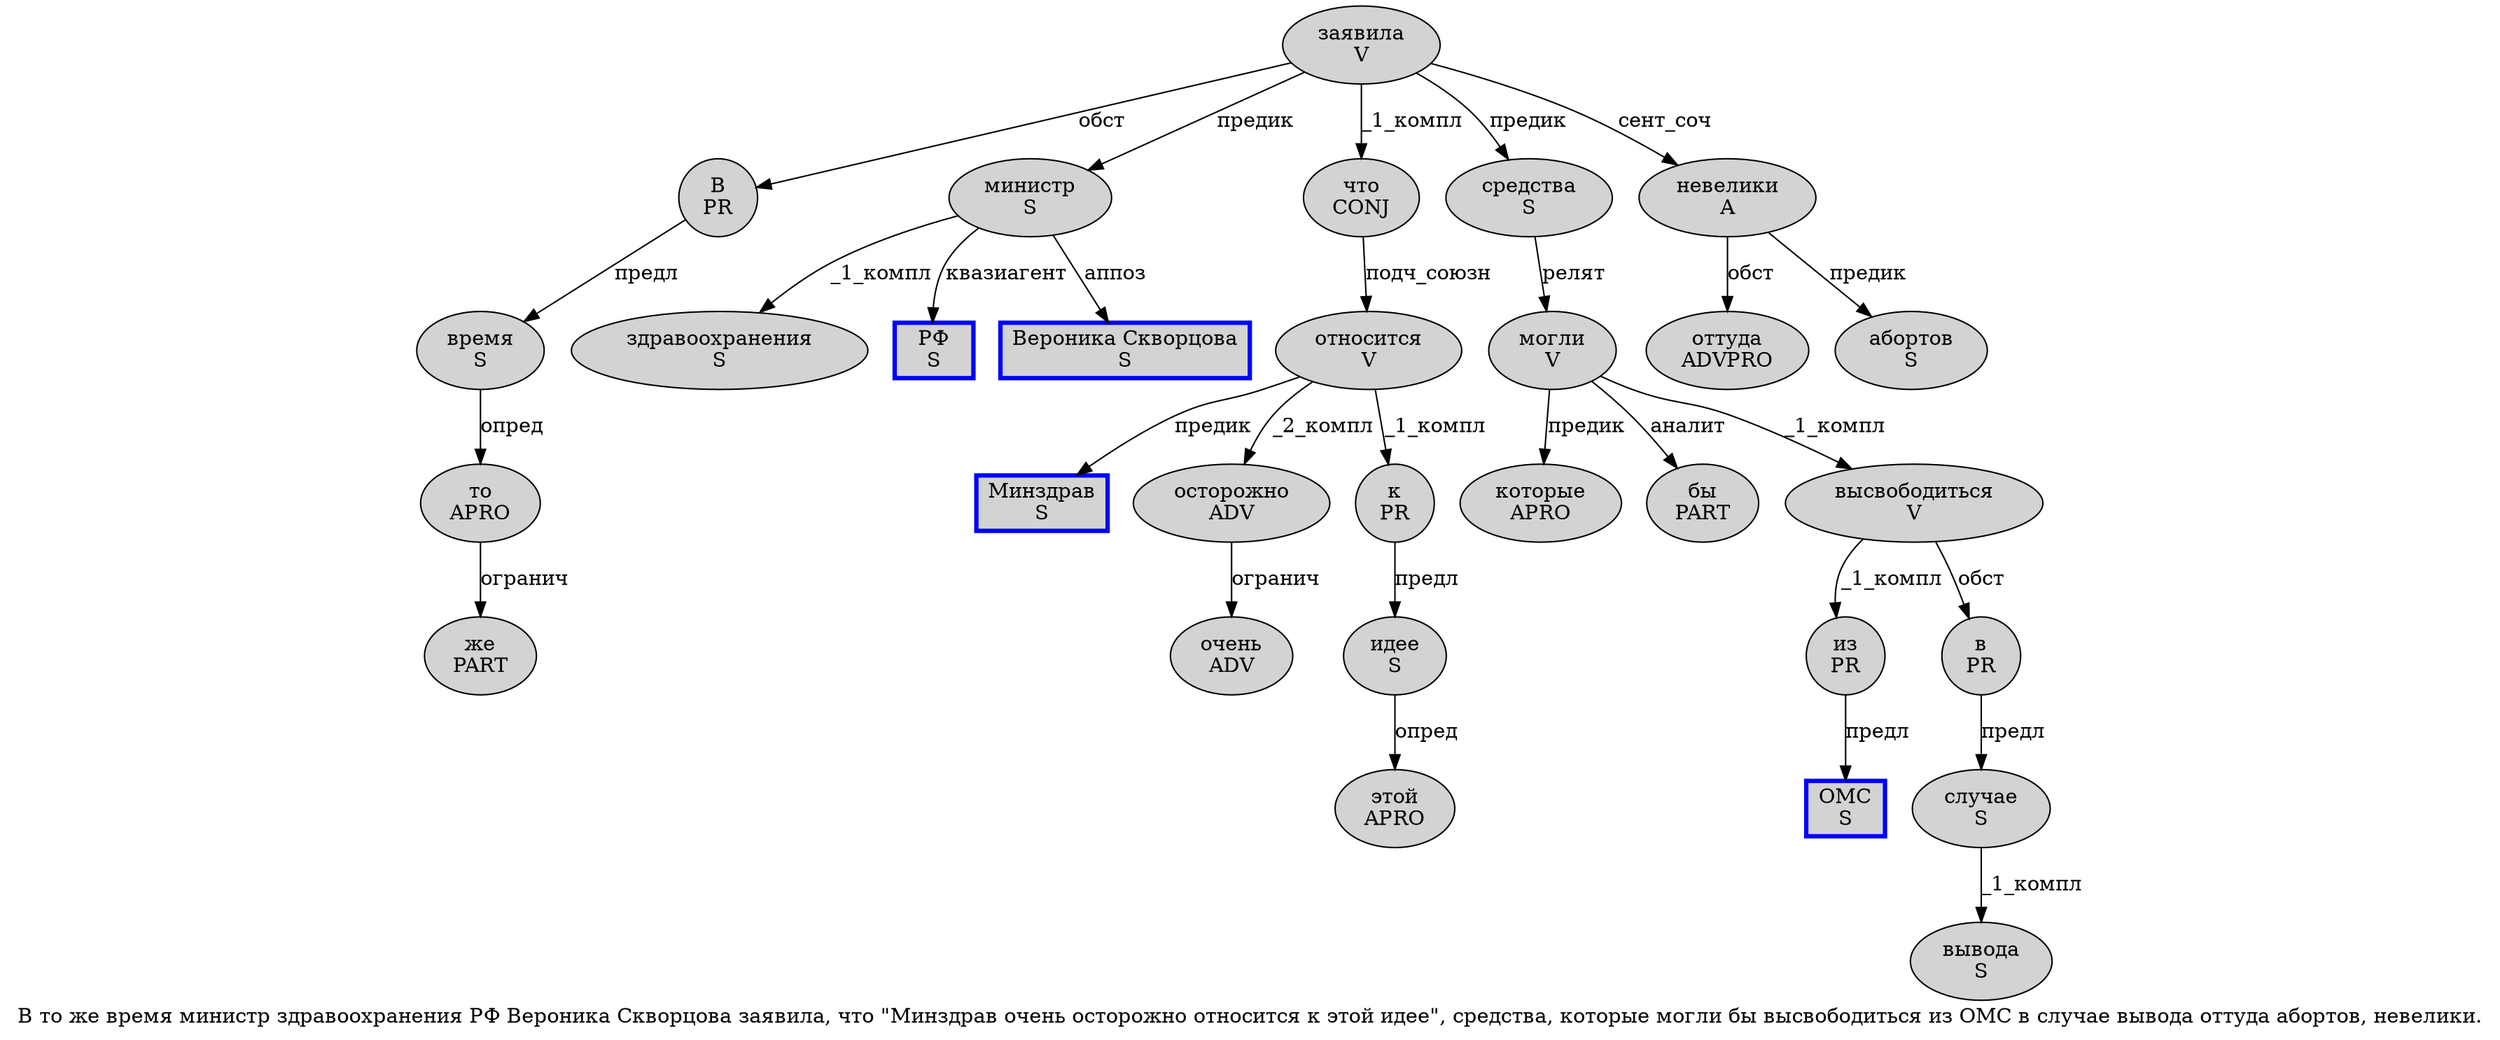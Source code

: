digraph SENTENCE_1133 {
	graph [label="В то же время министр здравоохранения РФ Вероника Скворцова заявила, что \"Минздрав очень осторожно относится к этой идее\", средства, которые могли бы высвободиться из ОМС в случае вывода оттуда абортов, невелики."]
	node [style=filled]
		0 [label="В
PR" color="" fillcolor=lightgray penwidth=1 shape=ellipse]
		1 [label="то
APRO" color="" fillcolor=lightgray penwidth=1 shape=ellipse]
		2 [label="же
PART" color="" fillcolor=lightgray penwidth=1 shape=ellipse]
		3 [label="время
S" color="" fillcolor=lightgray penwidth=1 shape=ellipse]
		4 [label="министр
S" color="" fillcolor=lightgray penwidth=1 shape=ellipse]
		5 [label="здравоохранения
S" color="" fillcolor=lightgray penwidth=1 shape=ellipse]
		6 [label="РФ
S" color=blue fillcolor=lightgray penwidth=3 shape=box]
		7 [label="Вероника Скворцова
S" color=blue fillcolor=lightgray penwidth=3 shape=box]
		8 [label="заявила
V" color="" fillcolor=lightgray penwidth=1 shape=ellipse]
		10 [label="что
CONJ" color="" fillcolor=lightgray penwidth=1 shape=ellipse]
		12 [label="Минздрав
S" color=blue fillcolor=lightgray penwidth=3 shape=box]
		13 [label="очень
ADV" color="" fillcolor=lightgray penwidth=1 shape=ellipse]
		14 [label="осторожно
ADV" color="" fillcolor=lightgray penwidth=1 shape=ellipse]
		15 [label="относится
V" color="" fillcolor=lightgray penwidth=1 shape=ellipse]
		16 [label="к
PR" color="" fillcolor=lightgray penwidth=1 shape=ellipse]
		17 [label="этой
APRO" color="" fillcolor=lightgray penwidth=1 shape=ellipse]
		18 [label="идее
S" color="" fillcolor=lightgray penwidth=1 shape=ellipse]
		21 [label="средства
S" color="" fillcolor=lightgray penwidth=1 shape=ellipse]
		23 [label="которые
APRO" color="" fillcolor=lightgray penwidth=1 shape=ellipse]
		24 [label="могли
V" color="" fillcolor=lightgray penwidth=1 shape=ellipse]
		25 [label="бы
PART" color="" fillcolor=lightgray penwidth=1 shape=ellipse]
		26 [label="высвободиться
V" color="" fillcolor=lightgray penwidth=1 shape=ellipse]
		27 [label="из
PR" color="" fillcolor=lightgray penwidth=1 shape=ellipse]
		28 [label="ОМС
S" color=blue fillcolor=lightgray penwidth=3 shape=box]
		29 [label="в
PR" color="" fillcolor=lightgray penwidth=1 shape=ellipse]
		30 [label="случае
S" color="" fillcolor=lightgray penwidth=1 shape=ellipse]
		31 [label="вывода
S" color="" fillcolor=lightgray penwidth=1 shape=ellipse]
		32 [label="оттуда
ADVPRO" color="" fillcolor=lightgray penwidth=1 shape=ellipse]
		33 [label="абортов
S" color="" fillcolor=lightgray penwidth=1 shape=ellipse]
		35 [label="невелики
A" color="" fillcolor=lightgray penwidth=1 shape=ellipse]
			21 -> 24 [label="релят"]
			29 -> 30 [label="предл"]
			8 -> 0 [label="обст"]
			8 -> 4 [label="предик"]
			8 -> 10 [label="_1_компл"]
			8 -> 21 [label="предик"]
			8 -> 35 [label="сент_соч"]
			0 -> 3 [label="предл"]
			18 -> 17 [label="опред"]
			4 -> 5 [label="_1_компл"]
			4 -> 6 [label="квазиагент"]
			4 -> 7 [label="аппоз"]
			30 -> 31 [label="_1_компл"]
			26 -> 27 [label="_1_компл"]
			26 -> 29 [label="обст"]
			3 -> 1 [label="опред"]
			1 -> 2 [label="огранич"]
			10 -> 15 [label="подч_союзн"]
			15 -> 12 [label="предик"]
			15 -> 14 [label="_2_компл"]
			15 -> 16 [label="_1_компл"]
			24 -> 23 [label="предик"]
			24 -> 25 [label="аналит"]
			24 -> 26 [label="_1_компл"]
			14 -> 13 [label="огранич"]
			16 -> 18 [label="предл"]
			27 -> 28 [label="предл"]
			35 -> 32 [label="обст"]
			35 -> 33 [label="предик"]
}